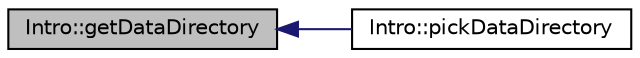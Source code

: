 digraph "Intro::getDataDirectory"
{
  edge [fontname="Helvetica",fontsize="10",labelfontname="Helvetica",labelfontsize="10"];
  node [fontname="Helvetica",fontsize="10",shape=record];
  rankdir="LR";
  Node8 [label="Intro::getDataDirectory",height=0.2,width=0.4,color="black", fillcolor="grey75", style="filled", fontcolor="black"];
  Node8 -> Node9 [dir="back",color="midnightblue",fontsize="10",style="solid",fontname="Helvetica"];
  Node9 [label="Intro::pickDataDirectory",height=0.2,width=0.4,color="black", fillcolor="white", style="filled",URL="$class_intro.html#a3e0e541cd0e55fe71484055964925cfc",tooltip="Determine data directory. "];
}
